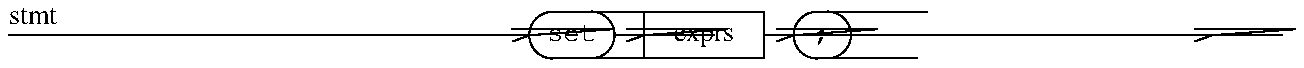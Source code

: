 .\"
.\"     cook - file construction tool
.\"     Copyright (C) 1997, 2007 Peter Miller;
.\"     All rights reserved.
.\"
.\"     This program is free software; you can redistribute it and/or modify
.\"     it under the terms of the GNU General Public License as published by
.\"     the Free Software Foundation; either version 2 of the License, or
.\"     (at your option) any later version.
.\"
.\"     This program is distributed in the hope that it will be useful,
.\"     but WITHOUT ANY WARRANTY; without even the implied warranty of
.\"     MERCHANTABILITY or FITNESS FOR A PARTICULAR PURPOSE.  See the
.\"     GNU General Public License for more details.
.\"
.\"     You should have received a copy of the GNU General Public License
.\"     along with this program; if not, write to the Free Software
.\"     Foundation, Inc., 59 Temple Place, Suite 330, Boston, MA 02111, USA.
.\"
.\" MANIFEST: lib/en/user-guide/lang.set.pic
.\"
.PS
line from (0,10.3162) \
        then to (0.796167,10.3162)
"stmt" ljust at (0,10.4002)
line from (0.796167,10.3162) \
        then to (0.944333,10.3162)
line from (0.944333,10.3162) \
        then to (2.6015,10.3162)
arc at (2.71817,10.3162) \
        rad 0.116667 \
        from (2.71817,10.4328) \
        to (2.71817,10.1995)
line from (2.71817,10.1995) \
        then to (2.91067,10.1995)
arc at (2.91067,10.3162) \
        rad 0.116667 \
        from (2.91067,10.1995) \
        to (2.91067,10.4328)
line from (2.91067,10.4328) \
        then to (2.71817,10.4328)
"\f[CW]set\fP" at (2.81442,10.3162)
line from (2.51817,10.3439) \
        then to (2.6015,10.3162) \
        then to (2.51817,10.2884)
line from (3.02733,10.3162) \
        then to (3.1755,10.3162)
line from (3.1755,10.1995) \
        then to (3.77467,10.1995) \
        then to (3.77467,10.4328) \
        then to (3.1755,10.4328) \
        then to (3.1755,10.1995)
"exprs" at (3.47508,10.3162)
line from (3.09217,10.3439) \
        then to (3.1755,10.3162) \
        then to (3.09217,10.2884)
line from (3.77467,10.3162) \
        then to (3.92283,10.3162)
arc at (4.0395,10.3162) \
        rad 0.116667 \
        from (4.0395,10.4328) \
        to (4.0395,10.1995)
line from (4.0395,10.1995) \
        then to (4.09317,10.1995)
arc at (4.09317,10.3162) \
        rad 0.116667 \
        from (4.09317,10.1995) \
        to (4.09317,10.4328)
line from (4.09317,10.4328) \
        then to (4.0395,10.4328)
"\f[CW];\fP" at (4.06633,10.3162)
line from (3.8395,10.3439) \
        then to (3.92283,10.3162) \
        then to (3.8395,10.2884)
line from (4.20983,10.3162) \
        then to (5.867,10.3162)
line from (5.867,10.3162) \
        then to (6.01517,10.3162)
line from (5.93183,10.3439) \
        then to (6.01517,10.3162) \
        then to (5.93183,10.2884)
.PE
